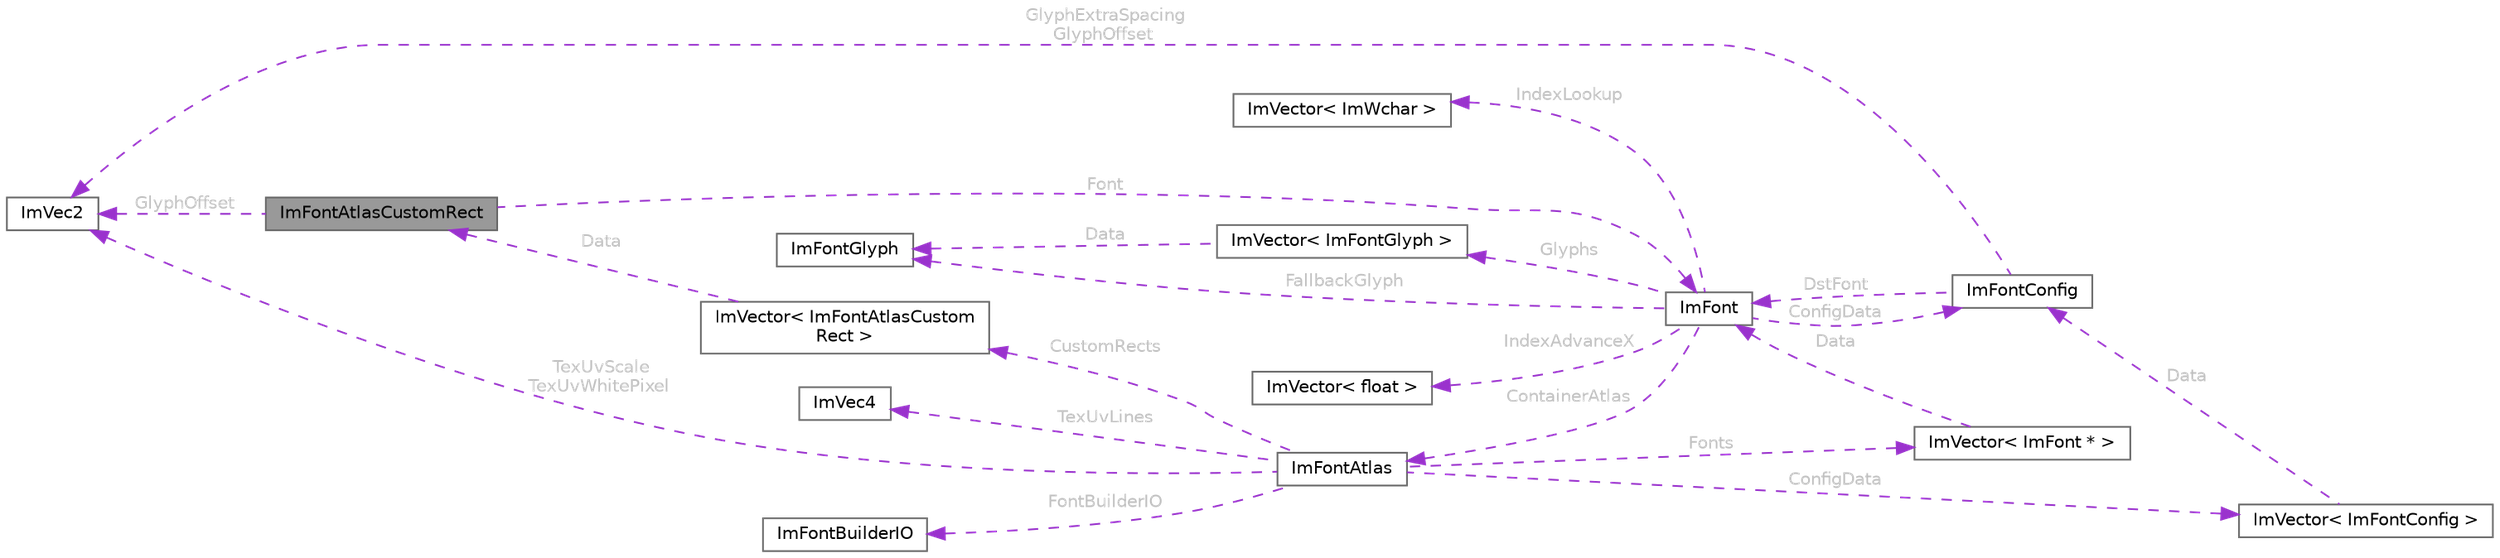 digraph "ImFontAtlasCustomRect"
{
 // LATEX_PDF_SIZE
  bgcolor="transparent";
  edge [fontname=Helvetica,fontsize=10,labelfontname=Helvetica,labelfontsize=10];
  node [fontname=Helvetica,fontsize=10,shape=box,height=0.2,width=0.4];
  rankdir="LR";
  Node1 [id="Node000001",label="ImFontAtlasCustomRect",height=0.2,width=0.4,color="gray40", fillcolor="grey60", style="filled", fontcolor="black",tooltip=" "];
  Node2 -> Node1 [id="edge1_Node000001_Node000002",dir="back",color="darkorchid3",style="dashed",tooltip=" ",label=" GlyphOffset",fontcolor="grey" ];
  Node2 [id="Node000002",label="ImVec2",height=0.2,width=0.4,color="gray40", fillcolor="white", style="filled",URL="$structImVec2.html",tooltip=" "];
  Node3 -> Node1 [id="edge2_Node000001_Node000003",dir="back",color="darkorchid3",style="dashed",tooltip=" ",label=" Font",fontcolor="grey" ];
  Node3 [id="Node000003",label="ImFont",height=0.2,width=0.4,color="gray40", fillcolor="white", style="filled",URL="$structImFont.html",tooltip=" "];
  Node4 -> Node3 [id="edge3_Node000003_Node000004",dir="back",color="darkorchid3",style="dashed",tooltip=" ",label=" IndexAdvanceX",fontcolor="grey" ];
  Node4 [id="Node000004",label="ImVector\< float \>",height=0.2,width=0.4,color="gray40", fillcolor="white", style="filled",URL="$structImVector.html",tooltip=" "];
  Node5 -> Node3 [id="edge4_Node000003_Node000005",dir="back",color="darkorchid3",style="dashed",tooltip=" ",label=" IndexLookup",fontcolor="grey" ];
  Node5 [id="Node000005",label="ImVector\< ImWchar \>",height=0.2,width=0.4,color="gray40", fillcolor="white", style="filled",URL="$structImVector.html",tooltip=" "];
  Node6 -> Node3 [id="edge5_Node000003_Node000006",dir="back",color="darkorchid3",style="dashed",tooltip=" ",label=" Glyphs",fontcolor="grey" ];
  Node6 [id="Node000006",label="ImVector\< ImFontGlyph \>",height=0.2,width=0.4,color="gray40", fillcolor="white", style="filled",URL="$structImVector.html",tooltip=" "];
  Node7 -> Node6 [id="edge6_Node000006_Node000007",dir="back",color="darkorchid3",style="dashed",tooltip=" ",label=" Data",fontcolor="grey" ];
  Node7 [id="Node000007",label="ImFontGlyph",height=0.2,width=0.4,color="gray40", fillcolor="white", style="filled",URL="$structImFontGlyph.html",tooltip=" "];
  Node7 -> Node3 [id="edge7_Node000003_Node000007",dir="back",color="darkorchid3",style="dashed",tooltip=" ",label=" FallbackGlyph",fontcolor="grey" ];
  Node8 -> Node3 [id="edge8_Node000003_Node000008",dir="back",color="darkorchid3",style="dashed",tooltip=" ",label=" ContainerAtlas",fontcolor="grey" ];
  Node8 [id="Node000008",label="ImFontAtlas",height=0.2,width=0.4,color="gray40", fillcolor="white", style="filled",URL="$structImFontAtlas.html",tooltip=" "];
  Node2 -> Node8 [id="edge9_Node000008_Node000002",dir="back",color="darkorchid3",style="dashed",tooltip=" ",label=" TexUvScale\nTexUvWhitePixel",fontcolor="grey" ];
  Node9 -> Node8 [id="edge10_Node000008_Node000009",dir="back",color="darkorchid3",style="dashed",tooltip=" ",label=" Fonts",fontcolor="grey" ];
  Node9 [id="Node000009",label="ImVector\< ImFont * \>",height=0.2,width=0.4,color="gray40", fillcolor="white", style="filled",URL="$structImVector.html",tooltip=" "];
  Node3 -> Node9 [id="edge11_Node000009_Node000003",dir="back",color="darkorchid3",style="dashed",tooltip=" ",label=" Data",fontcolor="grey" ];
  Node10 -> Node8 [id="edge12_Node000008_Node000010",dir="back",color="darkorchid3",style="dashed",tooltip=" ",label=" CustomRects",fontcolor="grey" ];
  Node10 [id="Node000010",label="ImVector\< ImFontAtlasCustom\lRect \>",height=0.2,width=0.4,color="gray40", fillcolor="white", style="filled",URL="$structImVector.html",tooltip=" "];
  Node1 -> Node10 [id="edge13_Node000010_Node000001",dir="back",color="darkorchid3",style="dashed",tooltip=" ",label=" Data",fontcolor="grey" ];
  Node11 -> Node8 [id="edge14_Node000008_Node000011",dir="back",color="darkorchid3",style="dashed",tooltip=" ",label=" ConfigData",fontcolor="grey" ];
  Node11 [id="Node000011",label="ImVector\< ImFontConfig \>",height=0.2,width=0.4,color="gray40", fillcolor="white", style="filled",URL="$structImVector.html",tooltip=" "];
  Node12 -> Node11 [id="edge15_Node000011_Node000012",dir="back",color="darkorchid3",style="dashed",tooltip=" ",label=" Data",fontcolor="grey" ];
  Node12 [id="Node000012",label="ImFontConfig",height=0.2,width=0.4,color="gray40", fillcolor="white", style="filled",URL="$structImFontConfig.html",tooltip=" "];
  Node2 -> Node12 [id="edge16_Node000012_Node000002",dir="back",color="darkorchid3",style="dashed",tooltip=" ",label=" GlyphExtraSpacing\nGlyphOffset",fontcolor="grey" ];
  Node3 -> Node12 [id="edge17_Node000012_Node000003",dir="back",color="darkorchid3",style="dashed",tooltip=" ",label=" DstFont",fontcolor="grey" ];
  Node13 -> Node8 [id="edge18_Node000008_Node000013",dir="back",color="darkorchid3",style="dashed",tooltip=" ",label=" TexUvLines",fontcolor="grey" ];
  Node13 [id="Node000013",label="ImVec4",height=0.2,width=0.4,color="gray40", fillcolor="white", style="filled",URL="$structImVec4.html",tooltip=" "];
  Node14 -> Node8 [id="edge19_Node000008_Node000014",dir="back",color="darkorchid3",style="dashed",tooltip=" ",label=" FontBuilderIO",fontcolor="grey" ];
  Node14 [id="Node000014",label="ImFontBuilderIO",height=0.2,width=0.4,color="gray40", fillcolor="white", style="filled",URL="$structImFontBuilderIO.html",tooltip=" "];
  Node12 -> Node3 [id="edge20_Node000003_Node000012",dir="back",color="darkorchid3",style="dashed",tooltip=" ",label=" ConfigData",fontcolor="grey" ];
}
